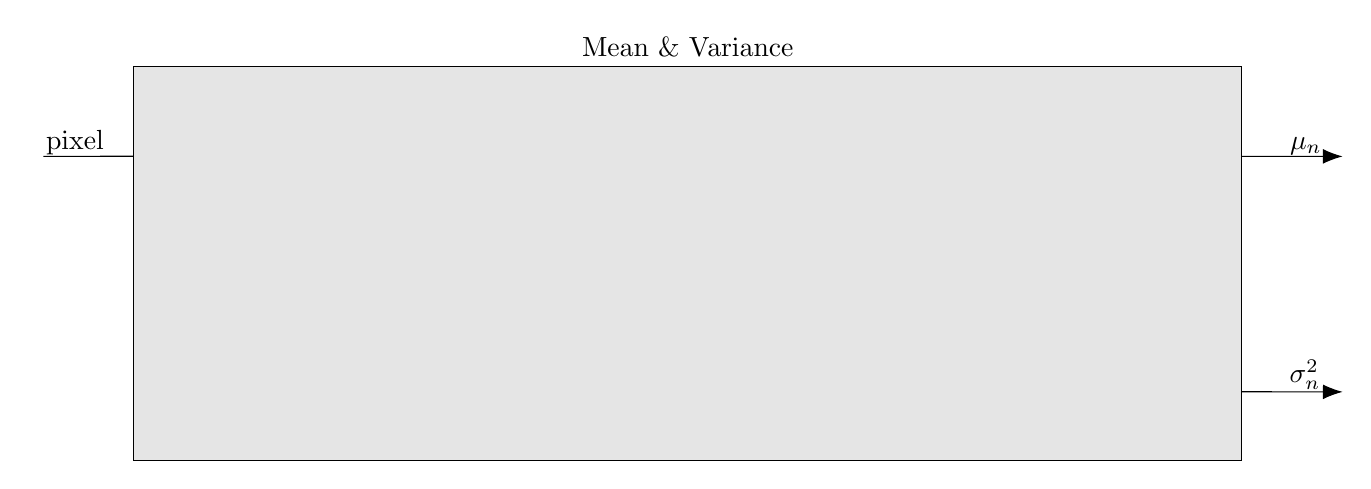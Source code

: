 % \tikzsetnextfilename{system-overview}

\tikzset{%
  do path picture/.style={%
    path picture={%
      \pgfpointdiff{\pgfpointanchor{path picture bounding box}{south west}}%
        {\pgfpointanchor{path picture bounding box}{north east}}%
      \pgfgetlastxy\x\y%
      \tikzset{x=\x/2,y=\y/2}%
      #1
    }
  },
  sin wave/.style={do path picture={    
    \draw [line cap=round] (-3/4,0)
      sin (-3/8,1/2) cos (0,0) sin (3/8,-1/2) cos (3/4,0);
  }},
  cross/.style={do path picture={    
    \draw [line cap=round] (-1,-1) -- (1,1) (-1,1) -- (1,-1);
  }},
  plus/.style={do path picture={    
    \draw [line cap=round] (-3/4,0) -- (3/4,0) (0,-3/4) -- (0,3/4);
  }}
}

\begin{tikzpicture}[
    rounded corners=0mm,
    entity/.style={
        draw,
        minimum height=1.0cm,
        minimum width=3cm,
        fill=white,
        anchor=north west,
    },
    entity_c/.style={
        circle,
        draw,
        minimum height=1.0cm,
        minimum width=1cm,
        fill=white,
        anchor=north west,
    },
]
    %coordinates
    \coordinate (c_shift)      at (0,0);
    \coordinate (c_sum0)        at (7,0);
    \coordinate (c_sum1)        at (7,-3);
    \coordinate (c_plus)        at (12.5,-3.14);
    \coordinate (c_square0)     at (4,-1.5);
    \coordinate (c_square1)     at (5.5,-1.5);
    \coordinate (c_square2)     at (12.5,-1.5);
    \coordinate (c_divide0)     at (11,-0.15);
    \coordinate (c_divide1)     at (11,-3.15);
    \coordinate (c_fifo)        at (1.0,-0.423);

    %nodes

    \begin{pgfonlayer}{main}
        % entities
        \node[entity, label={dir\_shift\_reg}] (shift) at (c_shift) {};
        \node[entity, label={sum\_diff}] (sum0) at (c_sum0) {\huge $\Sigma$};
        \node[entity, label={sum\_diff}] (sum1) at (c_sum1) {\huge $\Sigma$};

        \node[entity_c] (square0) at (c_square0) {$()^2$};
        \node[entity_c] (square1) at (c_square1) {$()^2$};
        \node[entity_c] (square2) at (c_square2) {$()^2$};

        \node[entity_c] (divide0) at (c_divide0) {$\frac{1}{N}$};
        \node[entity_c] (divide1) at (c_divide1) {$\frac{1}{N}$};

        \node [entity_c, plus] (plus) at (c_plus) {};
        \node [draw, fill=white, minimum width=0.5cm, minimum height=0.2cm, anchor=north west, align=center] (fifo) at (c_fifo) {\small FiFo};


        % ports
        \path[draw,-{Latex[length=2.5mm]}] (-1.5,-0.51) node[above,xshift=0.4cm,yshift=-0.1cm]{pixel} -- (shift.180);
        \path[draw,-{Latex[length=2.5mm]}] (divide0) -- node[above,xshift=1.1cm,yshift=-0.1cm]{$\mu_n$} (15,-0.51);
        \path[draw,-{Latex[length=2.5mm]}] (plus) -- node[above,xshift=0.34cm,yshift=-0.09cm]{$\sigma_{n}^{2}$} (15,-3.50);

        % Interconnects
        \path[draw,-{Latex[length=2.5mm]}] (shift.180) -| ++(0.5,0.1) |- ($(shift.0) + (0,1/6)$);
        \path[draw,-{Latex[length=2.5mm]}] (shift.180) -| ++(0.5,-0.1) |- (fifo.180);
        \path[draw,-{Latex[length=2.5mm]}] (fifo.0) -- ($(shift.0) + (0,-1/6)$);
        \path[draw,-{Latex[length=2.5mm]}] ($(shift.0) + (0,1/6)$) node[anchor=west,xshift=0cm,yshift=0.19cm] {plus} -- ($(sum0.180) + (0,1/6)$);
        \path[draw,-{Latex[length=2.5mm]}] ($(shift.0) + (0,-1/6)$) node[anchor=west,xshift=0cm,yshift=0.18cm] {minus} -- ($(sum0.180) + (0,-1/6)$);

        \path[draw,-{Latex[length=2.5mm]}] ($(shift.0) + (0,1/6)$) -| (square1.90);
        \path[draw,-{Latex[length=2.5mm]}] ($(shift.0) + (0,-1/6)$) -| (square0.90);


        \path[draw,-{Latex[length=2.5mm]}] (square1.270) |- ($(sum1.180) + (0,1/6)$);
        \path[draw,-{Latex[length=2.5mm]}] (square0.270) |- ($(sum1.180) + (0,-1/6)$);

        \path[draw,-{Latex[length=2.5mm]}] (sum0.0) -- (divide0.180);
        \path[draw,-{Latex[length=2.5mm]}] (sum1.0) -- (divide1.180);

        \path[draw,-{Latex[length=2.5mm]}] (divide1.0) -- (plus.181);
        \path[draw,-{Latex[length=2.5mm]}] (divide0.0) -| (square2.90);
        \path[draw,-{Latex[length=2.5mm]}] (square2.270) -| node[above,xshift=-0.25cm,yshift=-0.71cm] {$-$} (plus.90);

        %points
        \node[circle, draw=black, fill=black, inner sep=0pt,minimum size=1.6pt] (b) at (0.5,-0.509) {};
        \node[circle, draw=black, fill=black, inner sep=0pt,minimum size=1.6pt] (b) at (4.359,-0.674) {};
        \node[circle, draw=black, fill=black, inner sep=0pt,minimum size=1.6pt] (b) at (5.859,-0.344) {};
        \node[circle, draw=black, fill=black, inner sep=0pt,minimum size=1.6pt] (b) at (12.859,-0.510) {};

        % Mean and Variance Block
        \begin{pgfonlayer}{foreground}
            \node [draw, fill=gray!20, inner sep=10, fit={(shift) ($(shift.north)+(0,8pt)$) (sum0) (sum1) (plus) (square0) (square1) (square2) (divide0) (divide1)}, label=Mean \& Variance] (mv) {};
        \end{pgfonlayer}



    \end{pgfonlayer}

\end{tikzpicture}